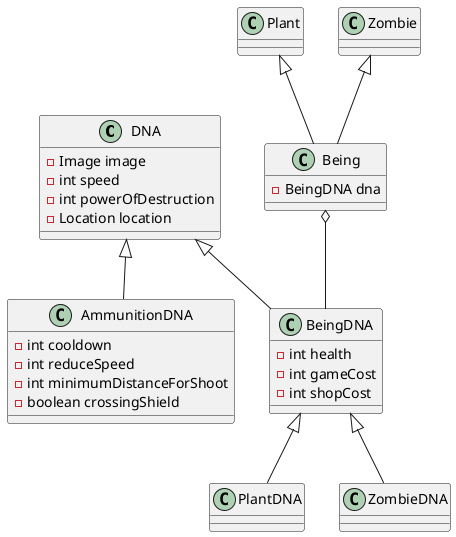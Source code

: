 @startuml

Class DNA {
	-Image image
	-int speed
	-int powerOfDestruction
	-Location location
}

DNA <|-- AmmunitionDNA
Class AmmunitionDNA {
	-int cooldown
	-int reduceSpeed
	-int minimumDistanceForShoot
	-boolean crossingShield
}

DNA <|-- BeingDNA
Class BeingDNA {
	-int health
	-int gameCost
	-int shopCost
}
Being o-- BeingDNA

BeingDNA <|-- PlantDNA
Class PlantDNA {

}

BeingDNA <|-- ZombieDNA
Class ZombieDNA {
	
}

Class Being {
	-BeingDNA dna
}

Plant <|-- Being
Class Plant {

}

Zombie <|-- Being
Class Zombie {

}

@enduml
